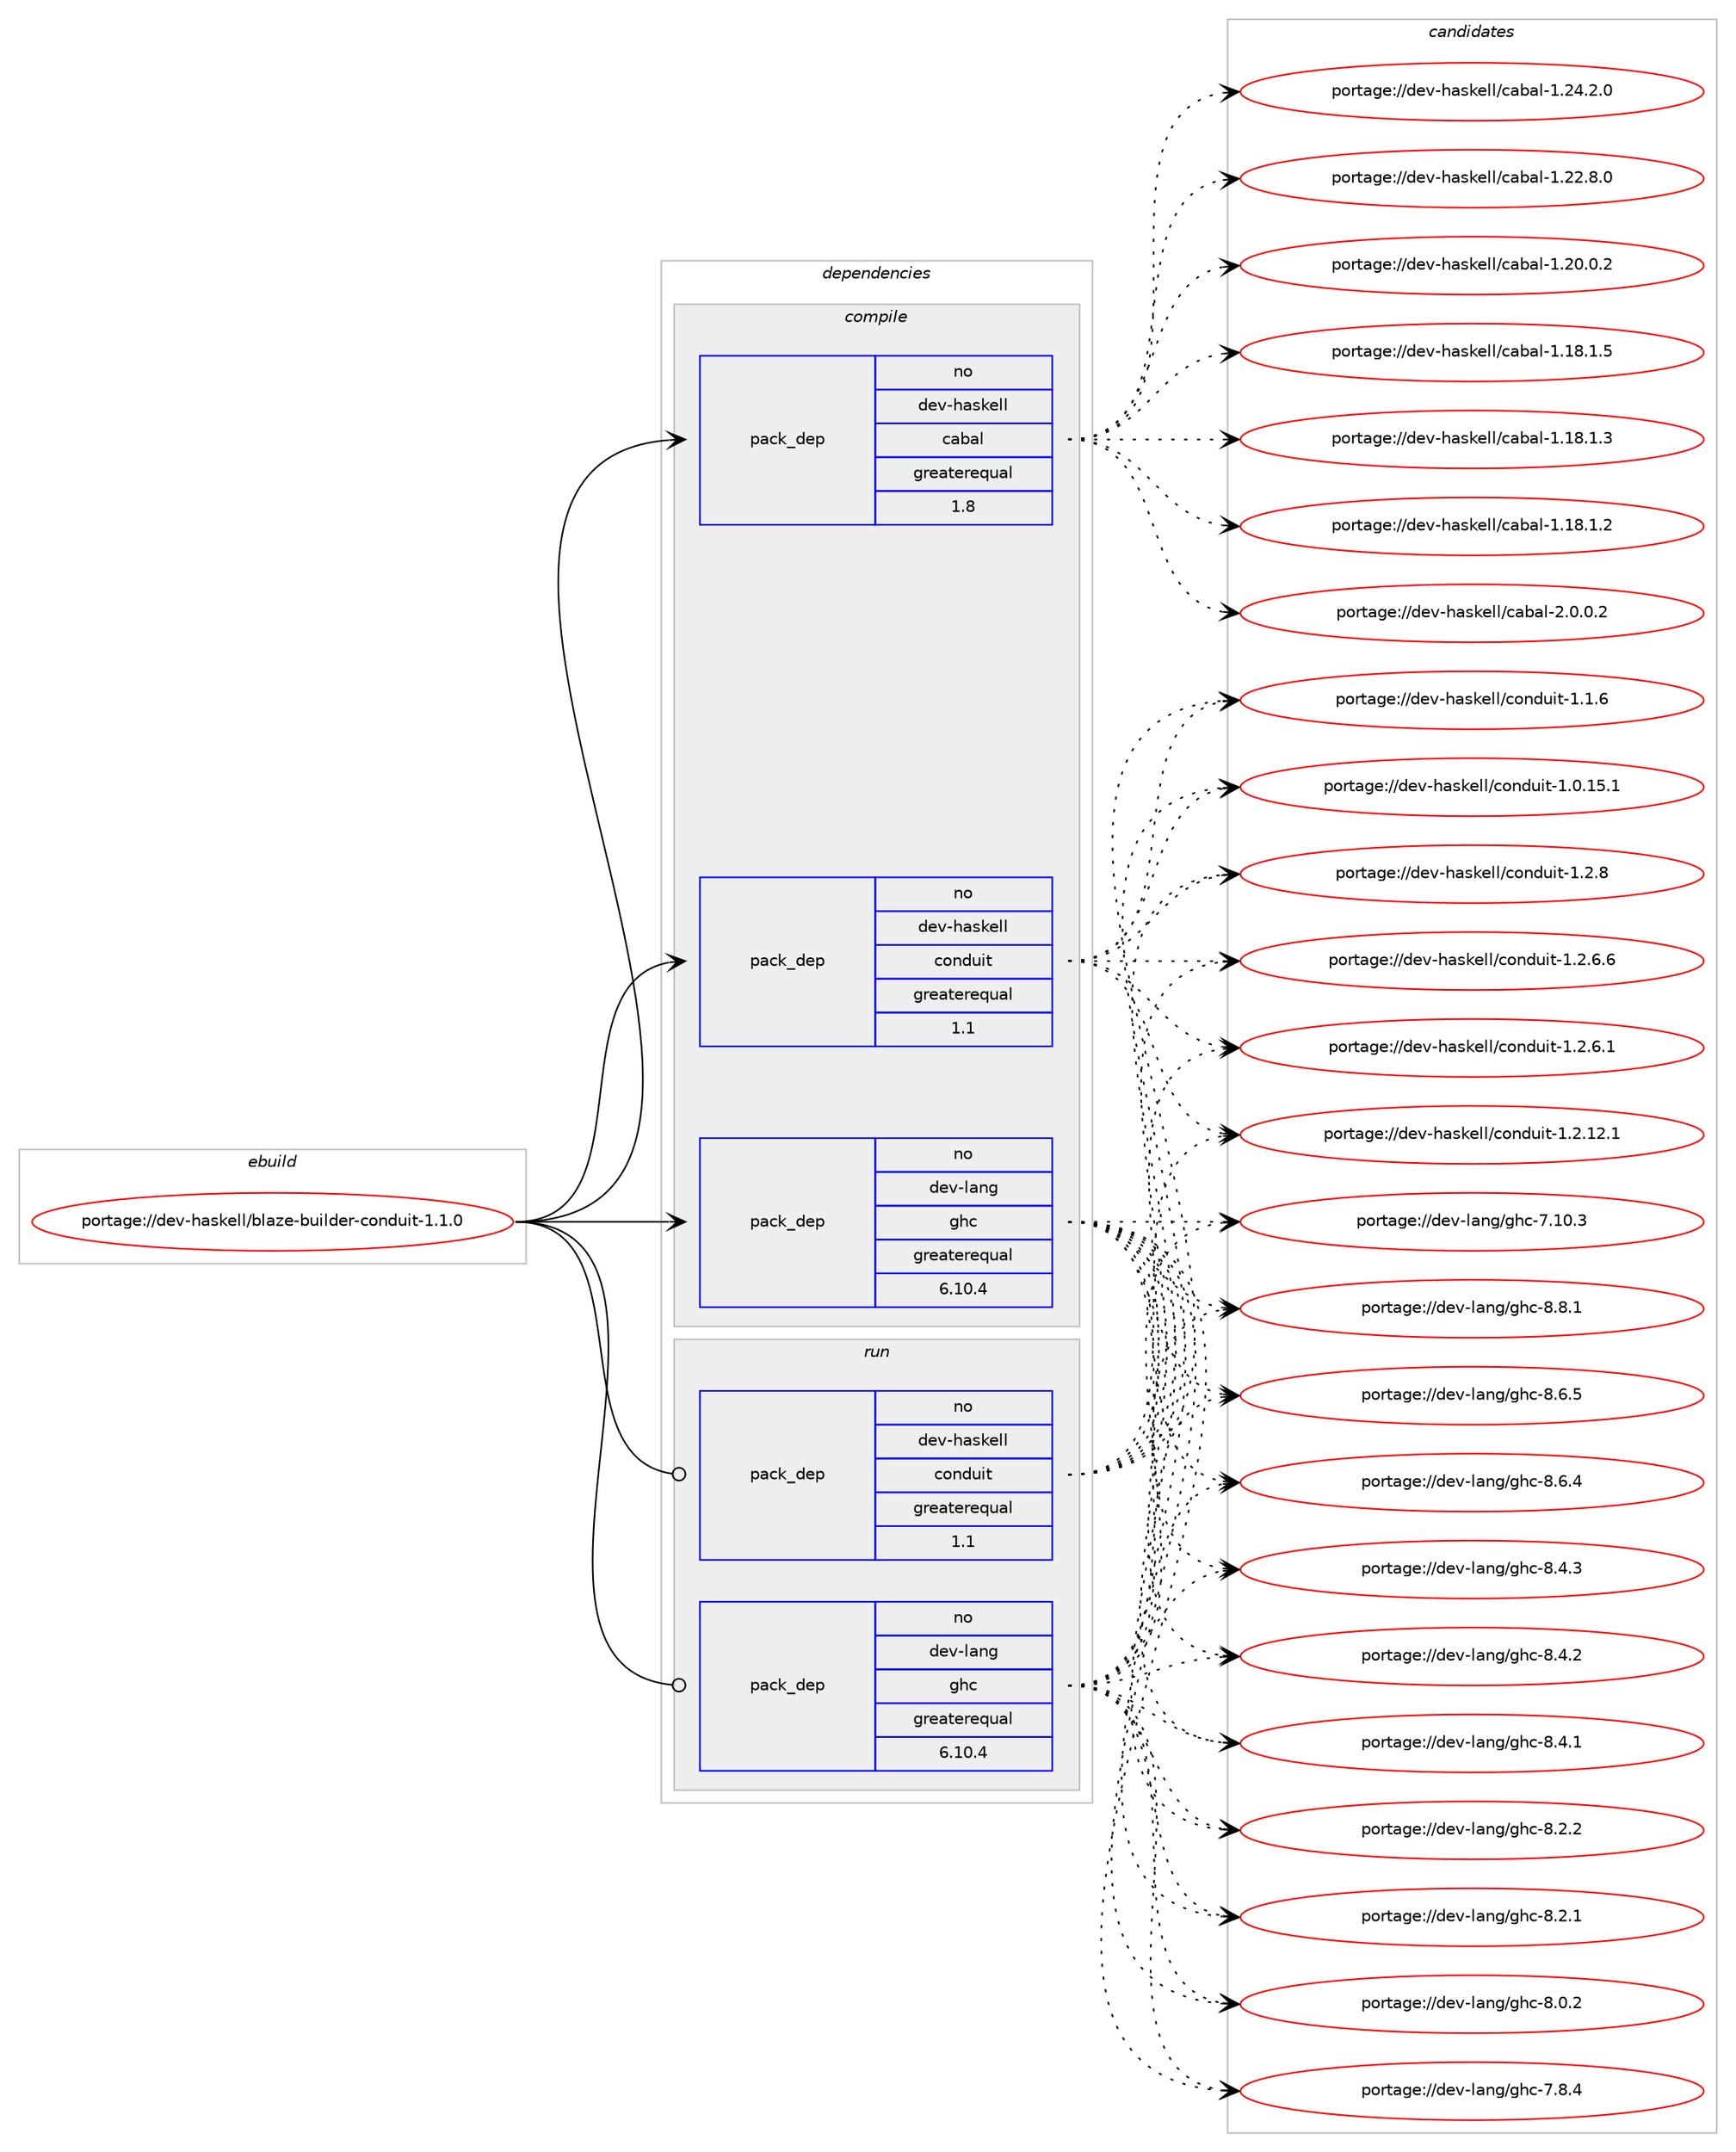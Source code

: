 digraph prolog {

# *************
# Graph options
# *************

newrank=true;
concentrate=true;
compound=true;
graph [rankdir=LR,fontname=Helvetica,fontsize=10,ranksep=1.5];#, ranksep=2.5, nodesep=0.2];
edge  [arrowhead=vee];
node  [fontname=Helvetica,fontsize=10];

# **********
# The ebuild
# **********

subgraph cluster_leftcol {
color=gray;
rank=same;
label=<<i>ebuild</i>>;
id [label="portage://dev-haskell/blaze-builder-conduit-1.1.0", color=red, width=4, href="../dev-haskell/blaze-builder-conduit-1.1.0.svg"];
}

# ****************
# The dependencies
# ****************

subgraph cluster_midcol {
color=gray;
label=<<i>dependencies</i>>;
subgraph cluster_compile {
fillcolor="#eeeeee";
style=filled;
label=<<i>compile</i>>;
subgraph pack428622 {
dependency570531 [label=<<TABLE BORDER="0" CELLBORDER="1" CELLSPACING="0" CELLPADDING="4" WIDTH="220"><TR><TD ROWSPAN="6" CELLPADDING="30">pack_dep</TD></TR><TR><TD WIDTH="110">no</TD></TR><TR><TD>dev-haskell</TD></TR><TR><TD>cabal</TD></TR><TR><TD>greaterequal</TD></TR><TR><TD>1.8</TD></TR></TABLE>>, shape=none, color=blue];
}
id:e -> dependency570531:w [weight=20,style="solid",arrowhead="vee"];
subgraph pack428623 {
dependency570532 [label=<<TABLE BORDER="0" CELLBORDER="1" CELLSPACING="0" CELLPADDING="4" WIDTH="220"><TR><TD ROWSPAN="6" CELLPADDING="30">pack_dep</TD></TR><TR><TD WIDTH="110">no</TD></TR><TR><TD>dev-haskell</TD></TR><TR><TD>conduit</TD></TR><TR><TD>greaterequal</TD></TR><TR><TD>1.1</TD></TR></TABLE>>, shape=none, color=blue];
}
id:e -> dependency570532:w [weight=20,style="solid",arrowhead="vee"];
subgraph pack428624 {
dependency570533 [label=<<TABLE BORDER="0" CELLBORDER="1" CELLSPACING="0" CELLPADDING="4" WIDTH="220"><TR><TD ROWSPAN="6" CELLPADDING="30">pack_dep</TD></TR><TR><TD WIDTH="110">no</TD></TR><TR><TD>dev-lang</TD></TR><TR><TD>ghc</TD></TR><TR><TD>greaterequal</TD></TR><TR><TD>6.10.4</TD></TR></TABLE>>, shape=none, color=blue];
}
id:e -> dependency570533:w [weight=20,style="solid",arrowhead="vee"];
}
subgraph cluster_compileandrun {
fillcolor="#eeeeee";
style=filled;
label=<<i>compile and run</i>>;
}
subgraph cluster_run {
fillcolor="#eeeeee";
style=filled;
label=<<i>run</i>>;
subgraph pack428625 {
dependency570534 [label=<<TABLE BORDER="0" CELLBORDER="1" CELLSPACING="0" CELLPADDING="4" WIDTH="220"><TR><TD ROWSPAN="6" CELLPADDING="30">pack_dep</TD></TR><TR><TD WIDTH="110">no</TD></TR><TR><TD>dev-haskell</TD></TR><TR><TD>conduit</TD></TR><TR><TD>greaterequal</TD></TR><TR><TD>1.1</TD></TR></TABLE>>, shape=none, color=blue];
}
id:e -> dependency570534:w [weight=20,style="solid",arrowhead="odot"];
subgraph pack428626 {
dependency570535 [label=<<TABLE BORDER="0" CELLBORDER="1" CELLSPACING="0" CELLPADDING="4" WIDTH="220"><TR><TD ROWSPAN="6" CELLPADDING="30">pack_dep</TD></TR><TR><TD WIDTH="110">no</TD></TR><TR><TD>dev-lang</TD></TR><TR><TD>ghc</TD></TR><TR><TD>greaterequal</TD></TR><TR><TD>6.10.4</TD></TR></TABLE>>, shape=none, color=blue];
}
id:e -> dependency570535:w [weight=20,style="solid",arrowhead="odot"];
}
}

# **************
# The candidates
# **************

subgraph cluster_choices {
rank=same;
color=gray;
label=<<i>candidates</i>>;

subgraph choice428622 {
color=black;
nodesep=1;
choice100101118451049711510710110810847999798971084550464846484650 [label="portage://dev-haskell/cabal-2.0.0.2", color=red, width=4,href="../dev-haskell/cabal-2.0.0.2.svg"];
choice10010111845104971151071011081084799979897108454946505246504648 [label="portage://dev-haskell/cabal-1.24.2.0", color=red, width=4,href="../dev-haskell/cabal-1.24.2.0.svg"];
choice10010111845104971151071011081084799979897108454946505046564648 [label="portage://dev-haskell/cabal-1.22.8.0", color=red, width=4,href="../dev-haskell/cabal-1.22.8.0.svg"];
choice10010111845104971151071011081084799979897108454946504846484650 [label="portage://dev-haskell/cabal-1.20.0.2", color=red, width=4,href="../dev-haskell/cabal-1.20.0.2.svg"];
choice10010111845104971151071011081084799979897108454946495646494653 [label="portage://dev-haskell/cabal-1.18.1.5", color=red, width=4,href="../dev-haskell/cabal-1.18.1.5.svg"];
choice10010111845104971151071011081084799979897108454946495646494651 [label="portage://dev-haskell/cabal-1.18.1.3", color=red, width=4,href="../dev-haskell/cabal-1.18.1.3.svg"];
choice10010111845104971151071011081084799979897108454946495646494650 [label="portage://dev-haskell/cabal-1.18.1.2", color=red, width=4,href="../dev-haskell/cabal-1.18.1.2.svg"];
dependency570531:e -> choice100101118451049711510710110810847999798971084550464846484650:w [style=dotted,weight="100"];
dependency570531:e -> choice10010111845104971151071011081084799979897108454946505246504648:w [style=dotted,weight="100"];
dependency570531:e -> choice10010111845104971151071011081084799979897108454946505046564648:w [style=dotted,weight="100"];
dependency570531:e -> choice10010111845104971151071011081084799979897108454946504846484650:w [style=dotted,weight="100"];
dependency570531:e -> choice10010111845104971151071011081084799979897108454946495646494653:w [style=dotted,weight="100"];
dependency570531:e -> choice10010111845104971151071011081084799979897108454946495646494651:w [style=dotted,weight="100"];
dependency570531:e -> choice10010111845104971151071011081084799979897108454946495646494650:w [style=dotted,weight="100"];
}
subgraph choice428623 {
color=black;
nodesep=1;
choice10010111845104971151071011081084799111110100117105116454946504656 [label="portage://dev-haskell/conduit-1.2.8", color=red, width=4,href="../dev-haskell/conduit-1.2.8.svg"];
choice100101118451049711510710110810847991111101001171051164549465046544654 [label="portage://dev-haskell/conduit-1.2.6.6", color=red, width=4,href="../dev-haskell/conduit-1.2.6.6.svg"];
choice100101118451049711510710110810847991111101001171051164549465046544649 [label="portage://dev-haskell/conduit-1.2.6.1", color=red, width=4,href="../dev-haskell/conduit-1.2.6.1.svg"];
choice10010111845104971151071011081084799111110100117105116454946504649504649 [label="portage://dev-haskell/conduit-1.2.12.1", color=red, width=4,href="../dev-haskell/conduit-1.2.12.1.svg"];
choice10010111845104971151071011081084799111110100117105116454946494654 [label="portage://dev-haskell/conduit-1.1.6", color=red, width=4,href="../dev-haskell/conduit-1.1.6.svg"];
choice10010111845104971151071011081084799111110100117105116454946484649534649 [label="portage://dev-haskell/conduit-1.0.15.1", color=red, width=4,href="../dev-haskell/conduit-1.0.15.1.svg"];
dependency570532:e -> choice10010111845104971151071011081084799111110100117105116454946504656:w [style=dotted,weight="100"];
dependency570532:e -> choice100101118451049711510710110810847991111101001171051164549465046544654:w [style=dotted,weight="100"];
dependency570532:e -> choice100101118451049711510710110810847991111101001171051164549465046544649:w [style=dotted,weight="100"];
dependency570532:e -> choice10010111845104971151071011081084799111110100117105116454946504649504649:w [style=dotted,weight="100"];
dependency570532:e -> choice10010111845104971151071011081084799111110100117105116454946494654:w [style=dotted,weight="100"];
dependency570532:e -> choice10010111845104971151071011081084799111110100117105116454946484649534649:w [style=dotted,weight="100"];
}
subgraph choice428624 {
color=black;
nodesep=1;
choice10010111845108971101034710310499455646564649 [label="portage://dev-lang/ghc-8.8.1", color=red, width=4,href="../dev-lang/ghc-8.8.1.svg"];
choice10010111845108971101034710310499455646544653 [label="portage://dev-lang/ghc-8.6.5", color=red, width=4,href="../dev-lang/ghc-8.6.5.svg"];
choice10010111845108971101034710310499455646544652 [label="portage://dev-lang/ghc-8.6.4", color=red, width=4,href="../dev-lang/ghc-8.6.4.svg"];
choice10010111845108971101034710310499455646524651 [label="portage://dev-lang/ghc-8.4.3", color=red, width=4,href="../dev-lang/ghc-8.4.3.svg"];
choice10010111845108971101034710310499455646524650 [label="portage://dev-lang/ghc-8.4.2", color=red, width=4,href="../dev-lang/ghc-8.4.2.svg"];
choice10010111845108971101034710310499455646524649 [label="portage://dev-lang/ghc-8.4.1", color=red, width=4,href="../dev-lang/ghc-8.4.1.svg"];
choice10010111845108971101034710310499455646504650 [label="portage://dev-lang/ghc-8.2.2", color=red, width=4,href="../dev-lang/ghc-8.2.2.svg"];
choice10010111845108971101034710310499455646504649 [label="portage://dev-lang/ghc-8.2.1", color=red, width=4,href="../dev-lang/ghc-8.2.1.svg"];
choice10010111845108971101034710310499455646484650 [label="portage://dev-lang/ghc-8.0.2", color=red, width=4,href="../dev-lang/ghc-8.0.2.svg"];
choice10010111845108971101034710310499455546564652 [label="portage://dev-lang/ghc-7.8.4", color=red, width=4,href="../dev-lang/ghc-7.8.4.svg"];
choice1001011184510897110103471031049945554649484651 [label="portage://dev-lang/ghc-7.10.3", color=red, width=4,href="../dev-lang/ghc-7.10.3.svg"];
dependency570533:e -> choice10010111845108971101034710310499455646564649:w [style=dotted,weight="100"];
dependency570533:e -> choice10010111845108971101034710310499455646544653:w [style=dotted,weight="100"];
dependency570533:e -> choice10010111845108971101034710310499455646544652:w [style=dotted,weight="100"];
dependency570533:e -> choice10010111845108971101034710310499455646524651:w [style=dotted,weight="100"];
dependency570533:e -> choice10010111845108971101034710310499455646524650:w [style=dotted,weight="100"];
dependency570533:e -> choice10010111845108971101034710310499455646524649:w [style=dotted,weight="100"];
dependency570533:e -> choice10010111845108971101034710310499455646504650:w [style=dotted,weight="100"];
dependency570533:e -> choice10010111845108971101034710310499455646504649:w [style=dotted,weight="100"];
dependency570533:e -> choice10010111845108971101034710310499455646484650:w [style=dotted,weight="100"];
dependency570533:e -> choice10010111845108971101034710310499455546564652:w [style=dotted,weight="100"];
dependency570533:e -> choice1001011184510897110103471031049945554649484651:w [style=dotted,weight="100"];
}
subgraph choice428625 {
color=black;
nodesep=1;
choice10010111845104971151071011081084799111110100117105116454946504656 [label="portage://dev-haskell/conduit-1.2.8", color=red, width=4,href="../dev-haskell/conduit-1.2.8.svg"];
choice100101118451049711510710110810847991111101001171051164549465046544654 [label="portage://dev-haskell/conduit-1.2.6.6", color=red, width=4,href="../dev-haskell/conduit-1.2.6.6.svg"];
choice100101118451049711510710110810847991111101001171051164549465046544649 [label="portage://dev-haskell/conduit-1.2.6.1", color=red, width=4,href="../dev-haskell/conduit-1.2.6.1.svg"];
choice10010111845104971151071011081084799111110100117105116454946504649504649 [label="portage://dev-haskell/conduit-1.2.12.1", color=red, width=4,href="../dev-haskell/conduit-1.2.12.1.svg"];
choice10010111845104971151071011081084799111110100117105116454946494654 [label="portage://dev-haskell/conduit-1.1.6", color=red, width=4,href="../dev-haskell/conduit-1.1.6.svg"];
choice10010111845104971151071011081084799111110100117105116454946484649534649 [label="portage://dev-haskell/conduit-1.0.15.1", color=red, width=4,href="../dev-haskell/conduit-1.0.15.1.svg"];
dependency570534:e -> choice10010111845104971151071011081084799111110100117105116454946504656:w [style=dotted,weight="100"];
dependency570534:e -> choice100101118451049711510710110810847991111101001171051164549465046544654:w [style=dotted,weight="100"];
dependency570534:e -> choice100101118451049711510710110810847991111101001171051164549465046544649:w [style=dotted,weight="100"];
dependency570534:e -> choice10010111845104971151071011081084799111110100117105116454946504649504649:w [style=dotted,weight="100"];
dependency570534:e -> choice10010111845104971151071011081084799111110100117105116454946494654:w [style=dotted,weight="100"];
dependency570534:e -> choice10010111845104971151071011081084799111110100117105116454946484649534649:w [style=dotted,weight="100"];
}
subgraph choice428626 {
color=black;
nodesep=1;
choice10010111845108971101034710310499455646564649 [label="portage://dev-lang/ghc-8.8.1", color=red, width=4,href="../dev-lang/ghc-8.8.1.svg"];
choice10010111845108971101034710310499455646544653 [label="portage://dev-lang/ghc-8.6.5", color=red, width=4,href="../dev-lang/ghc-8.6.5.svg"];
choice10010111845108971101034710310499455646544652 [label="portage://dev-lang/ghc-8.6.4", color=red, width=4,href="../dev-lang/ghc-8.6.4.svg"];
choice10010111845108971101034710310499455646524651 [label="portage://dev-lang/ghc-8.4.3", color=red, width=4,href="../dev-lang/ghc-8.4.3.svg"];
choice10010111845108971101034710310499455646524650 [label="portage://dev-lang/ghc-8.4.2", color=red, width=4,href="../dev-lang/ghc-8.4.2.svg"];
choice10010111845108971101034710310499455646524649 [label="portage://dev-lang/ghc-8.4.1", color=red, width=4,href="../dev-lang/ghc-8.4.1.svg"];
choice10010111845108971101034710310499455646504650 [label="portage://dev-lang/ghc-8.2.2", color=red, width=4,href="../dev-lang/ghc-8.2.2.svg"];
choice10010111845108971101034710310499455646504649 [label="portage://dev-lang/ghc-8.2.1", color=red, width=4,href="../dev-lang/ghc-8.2.1.svg"];
choice10010111845108971101034710310499455646484650 [label="portage://dev-lang/ghc-8.0.2", color=red, width=4,href="../dev-lang/ghc-8.0.2.svg"];
choice10010111845108971101034710310499455546564652 [label="portage://dev-lang/ghc-7.8.4", color=red, width=4,href="../dev-lang/ghc-7.8.4.svg"];
choice1001011184510897110103471031049945554649484651 [label="portage://dev-lang/ghc-7.10.3", color=red, width=4,href="../dev-lang/ghc-7.10.3.svg"];
dependency570535:e -> choice10010111845108971101034710310499455646564649:w [style=dotted,weight="100"];
dependency570535:e -> choice10010111845108971101034710310499455646544653:w [style=dotted,weight="100"];
dependency570535:e -> choice10010111845108971101034710310499455646544652:w [style=dotted,weight="100"];
dependency570535:e -> choice10010111845108971101034710310499455646524651:w [style=dotted,weight="100"];
dependency570535:e -> choice10010111845108971101034710310499455646524650:w [style=dotted,weight="100"];
dependency570535:e -> choice10010111845108971101034710310499455646524649:w [style=dotted,weight="100"];
dependency570535:e -> choice10010111845108971101034710310499455646504650:w [style=dotted,weight="100"];
dependency570535:e -> choice10010111845108971101034710310499455646504649:w [style=dotted,weight="100"];
dependency570535:e -> choice10010111845108971101034710310499455646484650:w [style=dotted,weight="100"];
dependency570535:e -> choice10010111845108971101034710310499455546564652:w [style=dotted,weight="100"];
dependency570535:e -> choice1001011184510897110103471031049945554649484651:w [style=dotted,weight="100"];
}
}

}
